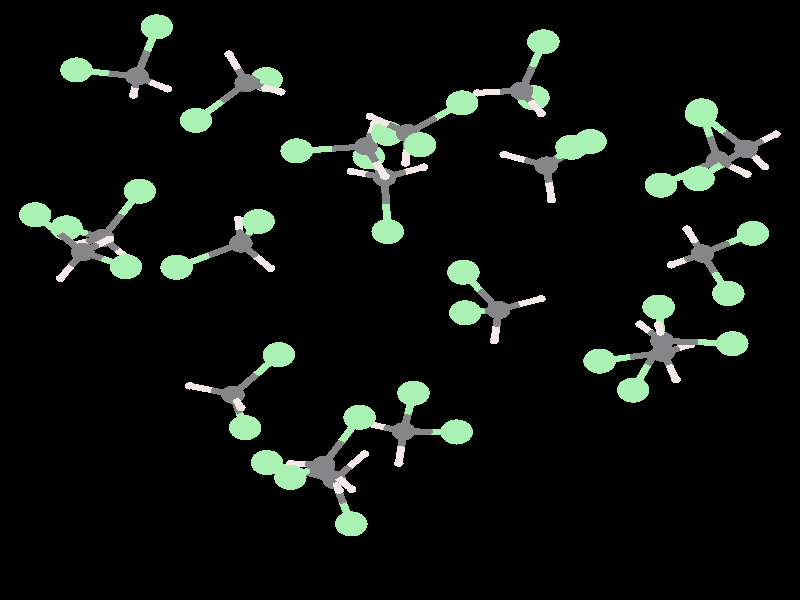 #include "colors.inc"
#include "finish.inc"

global_settings {assumed_gamma 1 max_trace_level 6}
background {color White transmit 1.0}
camera {orthographic angle 0
  right -20.20*x up 19.64*y
  direction 50.00*z
  location <0,0,50.00> look_at <0,0,0>}


light_source {<  2.00,   3.00,  40.00> color White
  area_light <0.70, 0, 0>, <0, 0.70, 0>, 3, 3
  adaptive 1 jitter}
// no fog
#declare simple = finish {phong 0.7}
#declare pale = finish {ambient 0.5 diffuse 0.85 roughness 0.001 specular 0.200 }
#declare intermediate = finish {ambient 0.3 diffuse 0.6 specular 0.1 roughness 0.04}
#declare vmd = finish {ambient 0.0 diffuse 0.65 phong 0.1 phong_size 40.0 specular 0.5 }
#declare jmol = finish {ambient 0.2 diffuse 0.6 specular 1 roughness 0.001 metallic}
#declare ase2 = finish {ambient 0.05 brilliance 3 diffuse 0.6 metallic specular 0.7 roughness 0.04 reflection 0.15}
#declare ase3 = finish {ambient 0.15 brilliance 2 diffuse 0.6 metallic specular 1.0 roughness 0.001 reflection 0.0}
#declare glass = finish {ambient 0.05 diffuse 0.3 specular 1.0 roughness 0.001}
#declare glass2 = finish {ambient 0.01 diffuse 0.3 specular 1.0 reflection 0.25 roughness 0.001}
#declare Rcell = 0.050;
#declare Rbond = 0.100;

#macro atom(LOC, R, COL, TRANS, FIN)
  sphere{LOC, R texture{pigment{color COL transmit TRANS} finish{FIN}}}
#end
#macro constrain(LOC, R, COL, TRANS FIN)
union{torus{R, Rcell rotate 45*z texture{pigment{color COL transmit TRANS} finish{FIN}}}
     torus{R, Rcell rotate -45*z texture{pigment{color COL transmit TRANS} finish{FIN}}}
     translate LOC}
#end

// no cell vertices
atom(<  0.20,   5.46,  -7.23>, 0.30, rgb <0.24, 0.24, 0.25>, 0.0, jmol) // #0
atom(<  0.51,   5.08,  -5.50>, 0.41, rgb <0.40, 0.89, 0.45>, 0.0, jmol) // #1
atom(<  1.57,   6.45,  -7.85>, 0.41, rgb <0.40, 0.89, 0.45>, 0.0, jmol) // #2
atom(< -0.75,   6.01,  -7.34>, 0.12, rgb <0.91, 0.81, 0.79>, 0.0, jmol) // #3
atom(<  0.14,   4.48,  -7.74>, 0.12, rgb <0.91, 0.81, 0.79>, 0.0, jmol) // #4
atom(<  2.49,  -0.33, -11.88>, 0.30, rgb <0.24, 0.24, 0.25>, 0.0, jmol) // #5
atom(<  1.65,  -0.42, -10.28>, 0.41, rgb <0.40, 0.89, 0.45>, 0.0, jmol) // #6
atom(<  1.60,   0.91, -12.84>, 0.41, rgb <0.40, 0.89, 0.45>, 0.0, jmol) // #7
atom(<  2.38,  -1.33, -12.35>, 0.12, rgb <0.91, 0.81, 0.79>, 0.0, jmol) // #8
atom(<  3.56,   0.04, -11.77>, 0.12, rgb <0.91, 0.81, 0.79>, 0.0, jmol) // #9
atom(<  6.64,  -1.73, -12.48>, 0.30, rgb <0.24, 0.24, 0.25>, 0.0, jmol) // #10
atom(<  6.53,  -0.23, -11.40>, 0.41, rgb <0.40, 0.89, 0.45>, 0.0, jmol) // #11
atom(<  5.04,  -2.00, -13.16>, 0.41, rgb <0.40, 0.89, 0.45>, 0.0, jmol) // #12
atom(<  6.97,  -2.61, -11.83>, 0.12, rgb <0.91, 0.81, 0.79>, 0.0, jmol) // #13
atom(<  7.34,  -1.46, -13.32>, 0.12, rgb <0.91, 0.81, 0.79>, 0.0, jmol) // #14
atom(< -0.39,   4.01, -20.70>, 0.30, rgb <0.24, 0.24, 0.25>, 0.0, jmol) // #15
atom(< -0.79,   4.69, -19.09>, 0.41, rgb <0.40, 0.89, 0.45>, 0.0, jmol) // #16
atom(< -0.31,   2.24, -20.61>, 0.41, rgb <0.40, 0.89, 0.45>, 0.0, jmol) // #17
atom(<  0.60,   4.35, -21.13>, 0.12, rgb <0.91, 0.81, 0.79>, 0.0, jmol) // #18
atom(< -1.23,   4.21, -21.36>, 0.12, rgb <0.91, 0.81, 0.79>, 0.0, jmol) // #19
atom(<  7.64,   1.52, -18.47>, 0.30, rgb <0.24, 0.24, 0.25>, 0.0, jmol) // #20
atom(<  8.29,   0.21, -17.50>, 0.41, rgb <0.40, 0.89, 0.45>, 0.0, jmol) // #21
atom(<  8.91,   2.18, -19.47>, 0.41, rgb <0.40, 0.89, 0.45>, 0.0, jmol) // #22
atom(<  7.25,   2.32, -17.81>, 0.12, rgb <0.91, 0.81, 0.79>, 0.0, jmol) // #23
atom(<  6.85,   1.15, -19.16>, 0.12, rgb <0.91, 0.81, 0.79>, 0.0, jmol) // #24
atom(< -0.86,   5.03, -12.77>, 0.30, rgb <0.24, 0.24, 0.25>, 0.0, jmol) // #25
atom(< -0.32,   5.45, -11.16>, 0.41, rgb <0.40, 0.89, 0.45>, 0.0, jmol) // #26
atom(< -2.61,   4.88, -12.57>, 0.41, rgb <0.40, 0.89, 0.45>, 0.0, jmol) // #27
atom(< -0.38,   4.05, -12.99>, 0.12, rgb <0.91, 0.81, 0.79>, 0.0, jmol) // #28
atom(< -0.64,   5.76, -13.57>, 0.12, rgb <0.91, 0.81, 0.79>, 0.0, jmol) // #29
atom(< -1.93,  -5.40,  -6.67>, 0.30, rgb <0.24, 0.24, 0.25>, 0.0, jmol) // #30
atom(< -2.77,  -5.81,  -5.14>, 0.41, rgb <0.40, 0.89, 0.45>, 0.0, jmol) // #31
atom(< -1.02,  -3.84,  -6.45>, 0.41, rgb <0.40, 0.89, 0.45>, 0.0, jmol) // #32
atom(< -2.76,  -5.35,  -7.41>, 0.12, rgb <0.91, 0.81, 0.79>, 0.0, jmol) // #33
atom(< -1.22,  -6.20,  -6.92>, 0.12, rgb <0.91, 0.81, 0.79>, 0.0, jmol) // #34
atom(< -4.22,  -3.10, -14.91>, 0.30, rgb <0.24, 0.24, 0.25>, 0.0, jmol) // #35
atom(< -3.06,  -1.79, -15.23>, 0.41, rgb <0.40, 0.89, 0.45>, 0.0, jmol) // #36
atom(< -3.91,  -4.18, -16.20>, 0.41, rgb <0.40, 0.89, 0.45>, 0.0, jmol) // #37
atom(< -5.31,  -2.81, -14.97>, 0.12, rgb <0.91, 0.81, 0.79>, 0.0, jmol) // #38
atom(< -4.02,  -3.52, -13.92>, 0.12, rgb <0.91, 0.81, 0.79>, 0.0, jmol) // #39
atom(<  8.74,   4.95,  -7.11>, 0.30, rgb <0.24, 0.24, 0.25>, 0.0, jmol) // #40
atom(<  7.54,   3.97,  -8.05>, 0.41, rgb <0.40, 0.89, 0.45>, 0.0, jmol) // #41
atom(<  7.60,   6.08,  -6.38>, 0.41, rgb <0.40, 0.89, 0.45>, 0.0, jmol) // #42
atom(<  9.49,   5.43,  -7.75>, 0.12, rgb <0.91, 0.81, 0.79>, 0.0, jmol) // #43
atom(<  9.21,   4.36,  -6.38>, 0.12, rgb <0.91, 0.81, 0.79>, 0.0, jmol) // #44
atom(<  3.69,   4.40, -10.43>, 0.30, rgb <0.24, 0.24, 0.25>, 0.0, jmol) // #45
atom(<  4.33,   5.00,  -8.90>, 0.41, rgb <0.40, 0.89, 0.45>, 0.0, jmol) // #46
atom(<  4.81,   5.19, -11.61>, 0.41, rgb <0.40, 0.89, 0.45>, 0.0, jmol) // #47
atom(<  2.63,   4.76, -10.60>, 0.12, rgb <0.91, 0.81, 0.79>, 0.0, jmol) // #48
atom(<  3.83,   3.28, -10.37>, 0.12, rgb <0.91, 0.81, 0.79>, 0.0, jmol) // #49
atom(<  8.03,   4.58, -15.52>, 0.30, rgb <0.24, 0.24, 0.25>, 0.0, jmol) // #50
atom(<  6.59,   3.76, -15.25>, 0.41, rgb <0.40, 0.89, 0.45>, 0.0, jmol) // #51
atom(<  7.62,   6.19, -14.95>, 0.41, rgb <0.40, 0.89, 0.45>, 0.0, jmol) // #52
atom(<  8.24,   4.58, -16.62>, 0.12, rgb <0.91, 0.81, 0.79>, 0.0, jmol) // #53
atom(<  8.76,   4.12, -14.86>, 0.12, rgb <0.91, 0.81, 0.79>, 0.0, jmol) // #54
atom(< -7.51,   2.03, -17.18>, 0.30, rgb <0.24, 0.24, 0.25>, 0.0, jmol) // #55
atom(< -6.57,   3.56, -17.43>, 0.41, rgb <0.40, 0.89, 0.45>, 0.0, jmol) // #56
atom(< -8.42,   2.36, -15.68>, 0.41, rgb <0.40, 0.89, 0.45>, 0.0, jmol) // #57
atom(< -6.76,   1.23, -16.97>, 0.12, rgb <0.91, 0.81, 0.79>, 0.0, jmol) // #58
atom(< -8.20,   1.82, -18.02>, 0.12, rgb <0.91, 0.81, 0.79>, 0.0, jmol) // #59
atom(<  3.07,   6.85,  -2.13>, 0.30, rgb <0.24, 0.24, 0.25>, 0.0, jmol) // #60
atom(<  3.37,   6.62,  -3.81>, 0.41, rgb <0.40, 0.89, 0.45>, 0.0, jmol) // #61
atom(<  3.62,   8.45,  -1.79>, 0.41, rgb <0.40, 0.89, 0.45>, 0.0, jmol) // #62
atom(<  3.57,   6.10,  -1.52>, 0.12, rgb <0.91, 0.81, 0.79>, 0.0, jmol) // #63
atom(<  1.96,   6.78,  -1.98>, 0.12, rgb <0.91, 0.81, 0.79>, 0.0, jmol) // #64
atom(< -6.64,   7.32, -11.62>, 0.30, rgb <0.24, 0.24, 0.25>, 0.0, jmol) // #65
atom(< -6.14,   8.94, -12.12>, 0.41, rgb <0.40, 0.89, 0.45>, 0.0, jmol) // #66
atom(< -8.17,   7.53, -10.78>, 0.41, rgb <0.40, 0.89, 0.45>, 0.0, jmol) // #67
atom(< -5.87,   6.91, -10.93>, 0.12, rgb <0.91, 0.81, 0.79>, 0.0, jmol) // #68
atom(< -6.73,   6.71, -12.55>, 0.12, rgb <0.91, 0.81, 0.79>, 0.0, jmol) // #69
atom(<  6.62,  -1.34,  -7.46>, 0.30, rgb <0.24, 0.24, 0.25>, 0.0, jmol) // #70
atom(<  8.39,  -1.43,  -7.81>, 0.41, rgb <0.40, 0.89, 0.45>, 0.0, jmol) // #71
atom(<  5.89,  -2.95,  -7.14>, 0.41, rgb <0.40, 0.89, 0.45>, 0.0, jmol) // #72
atom(<  6.06,  -0.79,  -8.26>, 0.12, rgb <0.91, 0.81, 0.79>, 0.0, jmol) // #73
atom(<  6.53,  -0.81,  -6.47>, 0.12, rgb <0.91, 0.81, 0.79>, 0.0, jmol) // #74
atom(<  0.09,  -4.30, -14.16>, 0.30, rgb <0.24, 0.24, 0.25>, 0.0, jmol) // #75
atom(<  0.34,  -3.05, -12.93>, 0.41, rgb <0.40, 0.89, 0.45>, 0.0, jmol) // #76
atom(<  1.43,  -4.32, -15.36>, 0.41, rgb <0.40, 0.89, 0.45>, 0.0, jmol) // #77
atom(< -0.81,  -4.05, -14.78>, 0.12, rgb <0.91, 0.81, 0.79>, 0.0, jmol) // #78
atom(< -0.03,  -5.34, -13.78>, 0.12, rgb <0.91, 0.81, 0.79>, 0.0, jmol) // #79
atom(< -8.01,   1.57, -12.57>, 0.30, rgb <0.24, 0.24, 0.25>, 0.0, jmol) // #80
atom(< -9.21,   2.79, -11.99>, 0.41, rgb <0.40, 0.89, 0.45>, 0.0, jmol) // #81
atom(< -6.92,   1.09, -11.19>, 0.41, rgb <0.40, 0.89, 0.45>, 0.0, jmol) // #82
atom(< -7.34,   1.99, -13.33>, 0.12, rgb <0.91, 0.81, 0.79>, 0.0, jmol) // #83
atom(< -8.57,   0.71, -12.95>, 0.12, rgb <0.91, 0.81, 0.79>, 0.0, jmol) // #84
atom(< -4.02,   1.85, -21.20>, 0.30, rgb <0.24, 0.24, 0.25>, 0.0, jmol) // #85
atom(< -3.57,   2.57, -19.59>, 0.41, rgb <0.40, 0.89, 0.45>, 0.0, jmol) // #86
atom(< -5.64,   1.07, -20.94>, 0.41, rgb <0.40, 0.89, 0.45>, 0.0, jmol) // #87
atom(< -3.27,   1.04, -21.55>, 0.12, rgb <0.91, 0.81, 0.79>, 0.0, jmol) // #88
atom(< -4.08,   2.64, -22.00>, 0.12, rgb <0.91, 0.81, 0.79>, 0.0, jmol) // #89
atom(< -3.88,   7.10,  -0.62>, 0.30, rgb <0.24, 0.24, 0.25>, 0.0, jmol) // #90
atom(< -3.37,   7.22,  -2.29>, 0.41, rgb <0.40, 0.89, 0.45>, 0.0, jmol) // #91
atom(< -5.15,   5.88,  -0.38>, 0.41, rgb <0.40, 0.89, 0.45>, 0.0, jmol) // #92
atom(< -4.32,   8.05,  -0.31>, 0.12, rgb <0.91, 0.81, 0.79>, 0.0, jmol) // #93
atom(< -3.01,   6.81,   0.00>, 0.12, rgb <0.91, 0.81, 0.79>, 0.0, jmol) // #94
atom(< -1.66,  -5.89, -10.16>, 0.30, rgb <0.24, 0.24, 0.25>, 0.0, jmol) // #95
atom(< -3.36,  -5.32, -10.55>, 0.41, rgb <0.40, 0.89, 0.45>, 0.0, jmol) // #96
atom(< -1.23,  -7.33, -11.13>, 0.41, rgb <0.40, 0.89, 0.45>, 0.0, jmol) // #97
atom(< -1.54,  -6.23,  -9.07>, 0.12, rgb <0.91, 0.81, 0.79>, 0.0, jmol) // #98
atom(< -0.90,  -5.04, -10.25>, 0.12, rgb <0.91, 0.81, 0.79>, 0.0, jmol) // #99
cylinder {<  0.20,   5.46,  -7.23>, <  0.17,   4.97,  -7.48>, Rbond texture{pigment {color rgb <0.24, 0.24, 0.25> transmit 0.0} finish{jmol}}}
cylinder {<  0.14,   4.48,  -7.74>, <  0.17,   4.97,  -7.48>, Rbond texture{pigment {color rgb <0.91, 0.81, 0.79> transmit 0.0} finish{jmol}}}
cylinder {<  0.20,   5.46,  -7.23>, <  0.35,   5.27,  -6.36>, Rbond texture{pigment {color rgb <0.24, 0.24, 0.25> transmit 0.0} finish{jmol}}}
cylinder {<  0.51,   5.08,  -5.50>, <  0.35,   5.27,  -6.36>, Rbond texture{pigment {color rgb <0.40, 0.89, 0.45> transmit 0.0} finish{jmol}}}
cylinder {<  0.20,   5.46,  -7.23>, < -0.28,   5.74,  -7.29>, Rbond texture{pigment {color rgb <0.24, 0.24, 0.25> transmit 0.0} finish{jmol}}}
cylinder {< -0.75,   6.01,  -7.34>, < -0.28,   5.74,  -7.29>, Rbond texture{pigment {color rgb <0.91, 0.81, 0.79> transmit 0.0} finish{jmol}}}
cylinder {<  0.20,   5.46,  -7.23>, <  0.88,   5.95,  -7.54>, Rbond texture{pigment {color rgb <0.24, 0.24, 0.25> transmit 0.0} finish{jmol}}}
cylinder {<  1.57,   6.45,  -7.85>, <  0.88,   5.95,  -7.54>, Rbond texture{pigment {color rgb <0.40, 0.89, 0.45> transmit 0.0} finish{jmol}}}
cylinder {<  2.49,  -0.33, -11.88>, <  3.02,  -0.14, -11.83>, Rbond texture{pigment {color rgb <0.24, 0.24, 0.25> transmit 0.0} finish{jmol}}}
cylinder {<  3.56,   0.04, -11.77>, <  3.02,  -0.14, -11.83>, Rbond texture{pigment {color rgb <0.91, 0.81, 0.79> transmit 0.0} finish{jmol}}}
cylinder {<  2.49,  -0.33, -11.88>, <  2.07,  -0.37, -11.08>, Rbond texture{pigment {color rgb <0.24, 0.24, 0.25> transmit 0.0} finish{jmol}}}
cylinder {<  1.65,  -0.42, -10.28>, <  2.07,  -0.37, -11.08>, Rbond texture{pigment {color rgb <0.40, 0.89, 0.45> transmit 0.0} finish{jmol}}}
cylinder {<  2.49,  -0.33, -11.88>, <  2.04,   0.29, -12.36>, Rbond texture{pigment {color rgb <0.24, 0.24, 0.25> transmit 0.0} finish{jmol}}}
cylinder {<  1.60,   0.91, -12.84>, <  2.04,   0.29, -12.36>, Rbond texture{pigment {color rgb <0.40, 0.89, 0.45> transmit 0.0} finish{jmol}}}
cylinder {<  2.49,  -0.33, -11.88>, <  2.44,  -0.83, -12.12>, Rbond texture{pigment {color rgb <0.24, 0.24, 0.25> transmit 0.0} finish{jmol}}}
cylinder {<  2.38,  -1.33, -12.35>, <  2.44,  -0.83, -12.12>, Rbond texture{pigment {color rgb <0.91, 0.81, 0.79> transmit 0.0} finish{jmol}}}
cylinder {<  6.64,  -1.73, -12.48>, <  6.81,  -2.17, -12.16>, Rbond texture{pigment {color rgb <0.24, 0.24, 0.25> transmit 0.0} finish{jmol}}}
cylinder {<  6.97,  -2.61, -11.83>, <  6.81,  -2.17, -12.16>, Rbond texture{pigment {color rgb <0.91, 0.81, 0.79> transmit 0.0} finish{jmol}}}
cylinder {<  6.64,  -1.73, -12.48>, <  6.59,  -0.98, -11.94>, Rbond texture{pigment {color rgb <0.24, 0.24, 0.25> transmit 0.0} finish{jmol}}}
cylinder {<  6.53,  -0.23, -11.40>, <  6.59,  -0.98, -11.94>, Rbond texture{pigment {color rgb <0.40, 0.89, 0.45> transmit 0.0} finish{jmol}}}
cylinder {<  6.64,  -1.73, -12.48>, <  5.84,  -1.86, -12.82>, Rbond texture{pigment {color rgb <0.24, 0.24, 0.25> transmit 0.0} finish{jmol}}}
cylinder {<  5.04,  -2.00, -13.16>, <  5.84,  -1.86, -12.82>, Rbond texture{pigment {color rgb <0.40, 0.89, 0.45> transmit 0.0} finish{jmol}}}
cylinder {<  6.64,  -1.73, -12.48>, <  6.99,  -1.60, -12.90>, Rbond texture{pigment {color rgb <0.24, 0.24, 0.25> transmit 0.0} finish{jmol}}}
cylinder {<  7.34,  -1.46, -13.32>, <  6.99,  -1.60, -12.90>, Rbond texture{pigment {color rgb <0.91, 0.81, 0.79> transmit 0.0} finish{jmol}}}
cylinder {< -0.39,   4.01, -20.70>, < -0.81,   4.11, -21.03>, Rbond texture{pigment {color rgb <0.24, 0.24, 0.25> transmit 0.0} finish{jmol}}}
cylinder {< -1.23,   4.21, -21.36>, < -0.81,   4.11, -21.03>, Rbond texture{pigment {color rgb <0.91, 0.81, 0.79> transmit 0.0} finish{jmol}}}
cylinder {< -0.39,   4.01, -20.70>, < -0.35,   3.13, -20.66>, Rbond texture{pigment {color rgb <0.24, 0.24, 0.25> transmit 0.0} finish{jmol}}}
cylinder {< -0.31,   2.24, -20.61>, < -0.35,   3.13, -20.66>, Rbond texture{pigment {color rgb <0.40, 0.89, 0.45> transmit 0.0} finish{jmol}}}
cylinder {< -0.39,   4.01, -20.70>, <  0.11,   4.18, -20.92>, Rbond texture{pigment {color rgb <0.24, 0.24, 0.25> transmit 0.0} finish{jmol}}}
cylinder {<  0.60,   4.35, -21.13>, <  0.11,   4.18, -20.92>, Rbond texture{pigment {color rgb <0.91, 0.81, 0.79> transmit 0.0} finish{jmol}}}
cylinder {< -0.39,   4.01, -20.70>, < -0.59,   4.35, -19.90>, Rbond texture{pigment {color rgb <0.24, 0.24, 0.25> transmit 0.0} finish{jmol}}}
cylinder {< -0.79,   4.69, -19.09>, < -0.59,   4.35, -19.90>, Rbond texture{pigment {color rgb <0.40, 0.89, 0.45> transmit 0.0} finish{jmol}}}
cylinder {<  7.64,   1.52, -18.47>, <  7.24,   1.33, -18.82>, Rbond texture{pigment {color rgb <0.24, 0.24, 0.25> transmit 0.0} finish{jmol}}}
cylinder {<  6.85,   1.15, -19.16>, <  7.24,   1.33, -18.82>, Rbond texture{pigment {color rgb <0.91, 0.81, 0.79> transmit 0.0} finish{jmol}}}
cylinder {<  7.64,   1.52, -18.47>, <  7.96,   0.86, -17.99>, Rbond texture{pigment {color rgb <0.24, 0.24, 0.25> transmit 0.0} finish{jmol}}}
cylinder {<  8.29,   0.21, -17.50>, <  7.96,   0.86, -17.99>, Rbond texture{pigment {color rgb <0.40, 0.89, 0.45> transmit 0.0} finish{jmol}}}
cylinder {<  7.64,   1.52, -18.47>, <  8.27,   1.85, -18.97>, Rbond texture{pigment {color rgb <0.24, 0.24, 0.25> transmit 0.0} finish{jmol}}}
cylinder {<  8.91,   2.18, -19.47>, <  8.27,   1.85, -18.97>, Rbond texture{pigment {color rgb <0.40, 0.89, 0.45> transmit 0.0} finish{jmol}}}
cylinder {<  7.64,   1.52, -18.47>, <  7.44,   1.92, -18.14>, Rbond texture{pigment {color rgb <0.24, 0.24, 0.25> transmit 0.0} finish{jmol}}}
cylinder {<  7.25,   2.32, -17.81>, <  7.44,   1.92, -18.14>, Rbond texture{pigment {color rgb <0.91, 0.81, 0.79> transmit 0.0} finish{jmol}}}
cylinder {< -0.86,   5.03, -12.77>, < -0.59,   5.24, -11.97>, Rbond texture{pigment {color rgb <0.24, 0.24, 0.25> transmit 0.0} finish{jmol}}}
cylinder {< -0.32,   5.45, -11.16>, < -0.59,   5.24, -11.97>, Rbond texture{pigment {color rgb <0.40, 0.89, 0.45> transmit 0.0} finish{jmol}}}
cylinder {< -0.86,   5.03, -12.77>, < -1.73,   4.95, -12.67>, Rbond texture{pigment {color rgb <0.24, 0.24, 0.25> transmit 0.0} finish{jmol}}}
cylinder {< -2.61,   4.88, -12.57>, < -1.73,   4.95, -12.67>, Rbond texture{pigment {color rgb <0.40, 0.89, 0.45> transmit 0.0} finish{jmol}}}
cylinder {< -0.86,   5.03, -12.77>, < -0.62,   4.54, -12.88>, Rbond texture{pigment {color rgb <0.24, 0.24, 0.25> transmit 0.0} finish{jmol}}}
cylinder {< -0.38,   4.05, -12.99>, < -0.62,   4.54, -12.88>, Rbond texture{pigment {color rgb <0.91, 0.81, 0.79> transmit 0.0} finish{jmol}}}
cylinder {< -0.86,   5.03, -12.77>, < -0.75,   5.39, -13.17>, Rbond texture{pigment {color rgb <0.24, 0.24, 0.25> transmit 0.0} finish{jmol}}}
cylinder {< -0.64,   5.76, -13.57>, < -0.75,   5.39, -13.17>, Rbond texture{pigment {color rgb <0.91, 0.81, 0.79> transmit 0.0} finish{jmol}}}
cylinder {< -1.93,  -5.40,  -6.67>, < -2.35,  -5.60,  -5.91>, Rbond texture{pigment {color rgb <0.24, 0.24, 0.25> transmit 0.0} finish{jmol}}}
cylinder {< -2.77,  -5.81,  -5.14>, < -2.35,  -5.60,  -5.91>, Rbond texture{pigment {color rgb <0.40, 0.89, 0.45> transmit 0.0} finish{jmol}}}
cylinder {< -1.93,  -5.40,  -6.67>, < -1.57,  -5.80,  -6.79>, Rbond texture{pigment {color rgb <0.24, 0.24, 0.25> transmit 0.0} finish{jmol}}}
cylinder {< -1.22,  -6.20,  -6.92>, < -1.57,  -5.80,  -6.79>, Rbond texture{pigment {color rgb <0.91, 0.81, 0.79> transmit 0.0} finish{jmol}}}
cylinder {< -1.93,  -5.40,  -6.67>, < -1.47,  -4.62,  -6.56>, Rbond texture{pigment {color rgb <0.24, 0.24, 0.25> transmit 0.0} finish{jmol}}}
cylinder {< -1.02,  -3.84,  -6.45>, < -1.47,  -4.62,  -6.56>, Rbond texture{pigment {color rgb <0.40, 0.89, 0.45> transmit 0.0} finish{jmol}}}
cylinder {< -1.93,  -5.40,  -6.67>, < -2.34,  -5.37,  -7.04>, Rbond texture{pigment {color rgb <0.24, 0.24, 0.25> transmit 0.0} finish{jmol}}}
cylinder {< -2.76,  -5.35,  -7.41>, < -2.34,  -5.37,  -7.04>, Rbond texture{pigment {color rgb <0.91, 0.81, 0.79> transmit 0.0} finish{jmol}}}
cylinder {< -4.22,  -3.10, -14.91>, < -3.64,  -2.45, -15.07>, Rbond texture{pigment {color rgb <0.24, 0.24, 0.25> transmit 0.0} finish{jmol}}}
cylinder {< -3.06,  -1.79, -15.23>, < -3.64,  -2.45, -15.07>, Rbond texture{pigment {color rgb <0.40, 0.89, 0.45> transmit 0.0} finish{jmol}}}
cylinder {< -4.22,  -3.10, -14.91>, < -4.07,  -3.64, -15.55>, Rbond texture{pigment {color rgb <0.24, 0.24, 0.25> transmit 0.0} finish{jmol}}}
cylinder {< -3.91,  -4.18, -16.20>, < -4.07,  -3.64, -15.55>, Rbond texture{pigment {color rgb <0.40, 0.89, 0.45> transmit 0.0} finish{jmol}}}
cylinder {< -4.22,  -3.10, -14.91>, < -4.76,  -2.95, -14.94>, Rbond texture{pigment {color rgb <0.24, 0.24, 0.25> transmit 0.0} finish{jmol}}}
cylinder {< -5.31,  -2.81, -14.97>, < -4.76,  -2.95, -14.94>, Rbond texture{pigment {color rgb <0.91, 0.81, 0.79> transmit 0.0} finish{jmol}}}
cylinder {< -4.22,  -3.10, -14.91>, < -4.12,  -3.31, -14.41>, Rbond texture{pigment {color rgb <0.24, 0.24, 0.25> transmit 0.0} finish{jmol}}}
cylinder {< -4.02,  -3.52, -13.92>, < -4.12,  -3.31, -14.41>, Rbond texture{pigment {color rgb <0.91, 0.81, 0.79> transmit 0.0} finish{jmol}}}
cylinder {<  8.74,   4.95,  -7.11>, <  8.14,   4.46,  -7.58>, Rbond texture{pigment {color rgb <0.24, 0.24, 0.25> transmit 0.0} finish{jmol}}}
cylinder {<  7.54,   3.97,  -8.05>, <  8.14,   4.46,  -7.58>, Rbond texture{pigment {color rgb <0.40, 0.89, 0.45> transmit 0.0} finish{jmol}}}
cylinder {<  8.74,   4.95,  -7.11>, <  8.98,   4.66,  -6.75>, Rbond texture{pigment {color rgb <0.24, 0.24, 0.25> transmit 0.0} finish{jmol}}}
cylinder {<  9.21,   4.36,  -6.38>, <  8.98,   4.66,  -6.75>, Rbond texture{pigment {color rgb <0.91, 0.81, 0.79> transmit 0.0} finish{jmol}}}
cylinder {<  8.74,   4.95,  -7.11>, <  9.12,   5.19,  -7.43>, Rbond texture{pigment {color rgb <0.24, 0.24, 0.25> transmit 0.0} finish{jmol}}}
cylinder {<  9.49,   5.43,  -7.75>, <  9.12,   5.19,  -7.43>, Rbond texture{pigment {color rgb <0.91, 0.81, 0.79> transmit 0.0} finish{jmol}}}
cylinder {<  8.74,   4.95,  -7.11>, <  8.17,   5.52,  -6.75>, Rbond texture{pigment {color rgb <0.24, 0.24, 0.25> transmit 0.0} finish{jmol}}}
cylinder {<  7.60,   6.08,  -6.38>, <  8.17,   5.52,  -6.75>, Rbond texture{pigment {color rgb <0.40, 0.89, 0.45> transmit 0.0} finish{jmol}}}
cylinder {<  3.69,   4.40, -10.43>, <  3.76,   3.84, -10.40>, Rbond texture{pigment {color rgb <0.24, 0.24, 0.25> transmit 0.0} finish{jmol}}}
cylinder {<  3.83,   3.28, -10.37>, <  3.76,   3.84, -10.40>, Rbond texture{pigment {color rgb <0.91, 0.81, 0.79> transmit 0.0} finish{jmol}}}
cylinder {<  3.69,   4.40, -10.43>, <  3.16,   4.58, -10.52>, Rbond texture{pigment {color rgb <0.24, 0.24, 0.25> transmit 0.0} finish{jmol}}}
cylinder {<  2.63,   4.76, -10.60>, <  3.16,   4.58, -10.52>, Rbond texture{pigment {color rgb <0.91, 0.81, 0.79> transmit 0.0} finish{jmol}}}
cylinder {<  3.69,   4.40, -10.43>, <  4.01,   4.70,  -9.67>, Rbond texture{pigment {color rgb <0.24, 0.24, 0.25> transmit 0.0} finish{jmol}}}
cylinder {<  4.33,   5.00,  -8.90>, <  4.01,   4.70,  -9.67>, Rbond texture{pigment {color rgb <0.40, 0.89, 0.45> transmit 0.0} finish{jmol}}}
cylinder {<  3.69,   4.40, -10.43>, <  4.25,   4.79, -11.02>, Rbond texture{pigment {color rgb <0.24, 0.24, 0.25> transmit 0.0} finish{jmol}}}
cylinder {<  4.81,   5.19, -11.61>, <  4.25,   4.79, -11.02>, Rbond texture{pigment {color rgb <0.40, 0.89, 0.45> transmit 0.0} finish{jmol}}}
cylinder {<  8.03,   4.58, -15.52>, <  7.31,   4.17, -15.38>, Rbond texture{pigment {color rgb <0.24, 0.24, 0.25> transmit 0.0} finish{jmol}}}
cylinder {<  6.59,   3.76, -15.25>, <  7.31,   4.17, -15.38>, Rbond texture{pigment {color rgb <0.40, 0.89, 0.45> transmit 0.0} finish{jmol}}}
cylinder {<  8.03,   4.58, -15.52>, <  8.13,   4.58, -16.07>, Rbond texture{pigment {color rgb <0.24, 0.24, 0.25> transmit 0.0} finish{jmol}}}
cylinder {<  8.24,   4.58, -16.62>, <  8.13,   4.58, -16.07>, Rbond texture{pigment {color rgb <0.91, 0.81, 0.79> transmit 0.0} finish{jmol}}}
cylinder {<  8.03,   4.58, -15.52>, <  7.82,   5.38, -15.24>, Rbond texture{pigment {color rgb <0.24, 0.24, 0.25> transmit 0.0} finish{jmol}}}
cylinder {<  7.62,   6.19, -14.95>, <  7.82,   5.38, -15.24>, Rbond texture{pigment {color rgb <0.40, 0.89, 0.45> transmit 0.0} finish{jmol}}}
cylinder {<  8.03,   4.58, -15.52>, <  8.39,   4.35, -15.19>, Rbond texture{pigment {color rgb <0.24, 0.24, 0.25> transmit 0.0} finish{jmol}}}
cylinder {<  8.76,   4.12, -14.86>, <  8.39,   4.35, -15.19>, Rbond texture{pigment {color rgb <0.91, 0.81, 0.79> transmit 0.0} finish{jmol}}}
cylinder {< -7.51,   2.03, -17.18>, < -7.13,   1.63, -17.07>, Rbond texture{pigment {color rgb <0.24, 0.24, 0.25> transmit 0.0} finish{jmol}}}
cylinder {< -6.76,   1.23, -16.97>, < -7.13,   1.63, -17.07>, Rbond texture{pigment {color rgb <0.91, 0.81, 0.79> transmit 0.0} finish{jmol}}}
cylinder {< -7.51,   2.03, -17.18>, < -7.85,   1.93, -17.60>, Rbond texture{pigment {color rgb <0.24, 0.24, 0.25> transmit 0.0} finish{jmol}}}
cylinder {< -8.20,   1.82, -18.02>, < -7.85,   1.93, -17.60>, Rbond texture{pigment {color rgb <0.91, 0.81, 0.79> transmit 0.0} finish{jmol}}}
cylinder {< -7.51,   2.03, -17.18>, < -7.97,   2.20, -16.43>, Rbond texture{pigment {color rgb <0.24, 0.24, 0.25> transmit 0.0} finish{jmol}}}
cylinder {< -8.42,   2.36, -15.68>, < -7.97,   2.20, -16.43>, Rbond texture{pigment {color rgb <0.40, 0.89, 0.45> transmit 0.0} finish{jmol}}}
cylinder {< -7.51,   2.03, -17.18>, < -7.04,   2.79, -17.30>, Rbond texture{pigment {color rgb <0.24, 0.24, 0.25> transmit 0.0} finish{jmol}}}
cylinder {< -6.57,   3.56, -17.43>, < -7.04,   2.79, -17.30>, Rbond texture{pigment {color rgb <0.40, 0.89, 0.45> transmit 0.0} finish{jmol}}}
cylinder {<  3.07,   6.85,  -2.13>, <  2.51,   6.82,  -2.05>, Rbond texture{pigment {color rgb <0.24, 0.24, 0.25> transmit 0.0} finish{jmol}}}
cylinder {<  1.96,   6.78,  -1.98>, <  2.51,   6.82,  -2.05>, Rbond texture{pigment {color rgb <0.91, 0.81, 0.79> transmit 0.0} finish{jmol}}}
cylinder {<  3.07,   6.85,  -2.13>, <  3.32,   6.47,  -1.82>, Rbond texture{pigment {color rgb <0.24, 0.24, 0.25> transmit 0.0} finish{jmol}}}
cylinder {<  3.57,   6.10,  -1.52>, <  3.32,   6.47,  -1.82>, Rbond texture{pigment {color rgb <0.91, 0.81, 0.79> transmit 0.0} finish{jmol}}}
cylinder {<  3.07,   6.85,  -2.13>, <  3.35,   7.65,  -1.96>, Rbond texture{pigment {color rgb <0.24, 0.24, 0.25> transmit 0.0} finish{jmol}}}
cylinder {<  3.62,   8.45,  -1.79>, <  3.35,   7.65,  -1.96>, Rbond texture{pigment {color rgb <0.40, 0.89, 0.45> transmit 0.0} finish{jmol}}}
cylinder {<  3.07,   6.85,  -2.13>, <  3.22,   6.74,  -2.97>, Rbond texture{pigment {color rgb <0.24, 0.24, 0.25> transmit 0.0} finish{jmol}}}
cylinder {<  3.37,   6.62,  -3.81>, <  3.22,   6.74,  -2.97>, Rbond texture{pigment {color rgb <0.40, 0.89, 0.45> transmit 0.0} finish{jmol}}}
cylinder {< -6.64,   7.32, -11.62>, < -7.40,   7.42, -11.20>, Rbond texture{pigment {color rgb <0.24, 0.24, 0.25> transmit 0.0} finish{jmol}}}
cylinder {< -8.17,   7.53, -10.78>, < -7.40,   7.42, -11.20>, Rbond texture{pigment {color rgb <0.40, 0.89, 0.45> transmit 0.0} finish{jmol}}}
cylinder {< -6.64,   7.32, -11.62>, < -6.26,   7.11, -11.28>, Rbond texture{pigment {color rgb <0.24, 0.24, 0.25> transmit 0.0} finish{jmol}}}
cylinder {< -5.87,   6.91, -10.93>, < -6.26,   7.11, -11.28>, Rbond texture{pigment {color rgb <0.91, 0.81, 0.79> transmit 0.0} finish{jmol}}}
cylinder {< -6.64,   7.32, -11.62>, < -6.68,   7.01, -12.09>, Rbond texture{pigment {color rgb <0.24, 0.24, 0.25> transmit 0.0} finish{jmol}}}
cylinder {< -6.73,   6.71, -12.55>, < -6.68,   7.01, -12.09>, Rbond texture{pigment {color rgb <0.91, 0.81, 0.79> transmit 0.0} finish{jmol}}}
cylinder {< -6.64,   7.32, -11.62>, < -6.39,   8.13, -11.88>, Rbond texture{pigment {color rgb <0.24, 0.24, 0.25> transmit 0.0} finish{jmol}}}
cylinder {< -6.14,   8.94, -12.12>, < -6.39,   8.13, -11.88>, Rbond texture{pigment {color rgb <0.40, 0.89, 0.45> transmit 0.0} finish{jmol}}}
cylinder {<  6.62,  -1.34,  -7.46>, <  6.58,  -1.08,  -6.97>, Rbond texture{pigment {color rgb <0.24, 0.24, 0.25> transmit 0.0} finish{jmol}}}
cylinder {<  6.53,  -0.81,  -6.47>, <  6.58,  -1.08,  -6.97>, Rbond texture{pigment {color rgb <0.91, 0.81, 0.79> transmit 0.0} finish{jmol}}}
cylinder {<  6.62,  -1.34,  -7.46>, <  6.34,  -1.07,  -7.86>, Rbond texture{pigment {color rgb <0.24, 0.24, 0.25> transmit 0.0} finish{jmol}}}
cylinder {<  6.06,  -0.79,  -8.26>, <  6.34,  -1.07,  -7.86>, Rbond texture{pigment {color rgb <0.91, 0.81, 0.79> transmit 0.0} finish{jmol}}}
cylinder {<  6.62,  -1.34,  -7.46>, <  6.25,  -2.14,  -7.30>, Rbond texture{pigment {color rgb <0.24, 0.24, 0.25> transmit 0.0} finish{jmol}}}
cylinder {<  5.89,  -2.95,  -7.14>, <  6.25,  -2.14,  -7.30>, Rbond texture{pigment {color rgb <0.40, 0.89, 0.45> transmit 0.0} finish{jmol}}}
cylinder {<  6.62,  -1.34,  -7.46>, <  7.51,  -1.38,  -7.64>, Rbond texture{pigment {color rgb <0.24, 0.24, 0.25> transmit 0.0} finish{jmol}}}
cylinder {<  8.39,  -1.43,  -7.81>, <  7.51,  -1.38,  -7.64>, Rbond texture{pigment {color rgb <0.40, 0.89, 0.45> transmit 0.0} finish{jmol}}}
cylinder {<  0.09,  -4.30, -14.16>, < -0.36,  -4.18, -14.47>, Rbond texture{pigment {color rgb <0.24, 0.24, 0.25> transmit 0.0} finish{jmol}}}
cylinder {< -0.81,  -4.05, -14.78>, < -0.36,  -4.18, -14.47>, Rbond texture{pigment {color rgb <0.91, 0.81, 0.79> transmit 0.0} finish{jmol}}}
cylinder {<  0.09,  -4.30, -14.16>, <  0.76,  -4.31, -14.76>, Rbond texture{pigment {color rgb <0.24, 0.24, 0.25> transmit 0.0} finish{jmol}}}
cylinder {<  1.43,  -4.32, -15.36>, <  0.76,  -4.31, -14.76>, Rbond texture{pigment {color rgb <0.40, 0.89, 0.45> transmit 0.0} finish{jmol}}}
cylinder {<  0.09,  -4.30, -14.16>, <  0.21,  -3.68, -13.55>, Rbond texture{pigment {color rgb <0.24, 0.24, 0.25> transmit 0.0} finish{jmol}}}
cylinder {<  0.34,  -3.05, -12.93>, <  0.21,  -3.68, -13.55>, Rbond texture{pigment {color rgb <0.40, 0.89, 0.45> transmit 0.0} finish{jmol}}}
cylinder {<  0.09,  -4.30, -14.16>, <  0.03,  -4.82, -13.97>, Rbond texture{pigment {color rgb <0.24, 0.24, 0.25> transmit 0.0} finish{jmol}}}
cylinder {< -0.03,  -5.34, -13.78>, <  0.03,  -4.82, -13.97>, Rbond texture{pigment {color rgb <0.91, 0.81, 0.79> transmit 0.0} finish{jmol}}}
cylinder {< -8.01,   1.57, -12.57>, < -7.46,   1.33, -11.88>, Rbond texture{pigment {color rgb <0.24, 0.24, 0.25> transmit 0.0} finish{jmol}}}
cylinder {< -6.92,   1.09, -11.19>, < -7.46,   1.33, -11.88>, Rbond texture{pigment {color rgb <0.40, 0.89, 0.45> transmit 0.0} finish{jmol}}}
cylinder {< -8.01,   1.57, -12.57>, < -8.29,   1.14, -12.76>, Rbond texture{pigment {color rgb <0.24, 0.24, 0.25> transmit 0.0} finish{jmol}}}
cylinder {< -8.57,   0.71, -12.95>, < -8.29,   1.14, -12.76>, Rbond texture{pigment {color rgb <0.91, 0.81, 0.79> transmit 0.0} finish{jmol}}}
cylinder {< -8.01,   1.57, -12.57>, < -7.67,   1.78, -12.95>, Rbond texture{pigment {color rgb <0.24, 0.24, 0.25> transmit 0.0} finish{jmol}}}
cylinder {< -7.34,   1.99, -13.33>, < -7.67,   1.78, -12.95>, Rbond texture{pigment {color rgb <0.91, 0.81, 0.79> transmit 0.0} finish{jmol}}}
cylinder {< -8.01,   1.57, -12.57>, < -8.61,   2.18, -12.28>, Rbond texture{pigment {color rgb <0.24, 0.24, 0.25> transmit 0.0} finish{jmol}}}
cylinder {< -9.21,   2.79, -11.99>, < -8.61,   2.18, -12.28>, Rbond texture{pigment {color rgb <0.40, 0.89, 0.45> transmit 0.0} finish{jmol}}}
cylinder {< -4.02,   1.85, -21.20>, < -3.65,   1.44, -21.38>, Rbond texture{pigment {color rgb <0.24, 0.24, 0.25> transmit 0.0} finish{jmol}}}
cylinder {< -3.27,   1.04, -21.55>, < -3.65,   1.44, -21.38>, Rbond texture{pigment {color rgb <0.91, 0.81, 0.79> transmit 0.0} finish{jmol}}}
cylinder {< -4.02,   1.85, -21.20>, < -4.83,   1.46, -21.07>, Rbond texture{pigment {color rgb <0.24, 0.24, 0.25> transmit 0.0} finish{jmol}}}
cylinder {< -5.64,   1.07, -20.94>, < -4.83,   1.46, -21.07>, Rbond texture{pigment {color rgb <0.40, 0.89, 0.45> transmit 0.0} finish{jmol}}}
cylinder {< -4.02,   1.85, -21.20>, < -3.80,   2.21, -20.40>, Rbond texture{pigment {color rgb <0.24, 0.24, 0.25> transmit 0.0} finish{jmol}}}
cylinder {< -3.57,   2.57, -19.59>, < -3.80,   2.21, -20.40>, Rbond texture{pigment {color rgb <0.40, 0.89, 0.45> transmit 0.0} finish{jmol}}}
cylinder {< -4.02,   1.85, -21.20>, < -4.05,   2.24, -21.60>, Rbond texture{pigment {color rgb <0.24, 0.24, 0.25> transmit 0.0} finish{jmol}}}
cylinder {< -4.08,   2.64, -22.00>, < -4.05,   2.24, -21.60>, Rbond texture{pigment {color rgb <0.91, 0.81, 0.79> transmit 0.0} finish{jmol}}}
cylinder {< -3.88,   7.10,  -0.62>, < -4.51,   6.49,  -0.50>, Rbond texture{pigment {color rgb <0.24, 0.24, 0.25> transmit 0.0} finish{jmol}}}
cylinder {< -5.15,   5.88,  -0.38>, < -4.51,   6.49,  -0.50>, Rbond texture{pigment {color rgb <0.40, 0.89, 0.45> transmit 0.0} finish{jmol}}}
cylinder {< -3.88,   7.10,  -0.62>, < -3.62,   7.16,  -1.45>, Rbond texture{pigment {color rgb <0.24, 0.24, 0.25> transmit 0.0} finish{jmol}}}
cylinder {< -3.37,   7.22,  -2.29>, < -3.62,   7.16,  -1.45>, Rbond texture{pigment {color rgb <0.40, 0.89, 0.45> transmit 0.0} finish{jmol}}}
cylinder {< -3.88,   7.10,  -0.62>, < -4.10,   7.58,  -0.47>, Rbond texture{pigment {color rgb <0.24, 0.24, 0.25> transmit 0.0} finish{jmol}}}
cylinder {< -4.32,   8.05,  -0.31>, < -4.10,   7.58,  -0.47>, Rbond texture{pigment {color rgb <0.91, 0.81, 0.79> transmit 0.0} finish{jmol}}}
cylinder {< -3.88,   7.10,  -0.62>, < -3.44,   6.96,  -0.31>, Rbond texture{pigment {color rgb <0.24, 0.24, 0.25> transmit 0.0} finish{jmol}}}
cylinder {< -3.01,   6.81,   0.00>, < -3.44,   6.96,  -0.31>, Rbond texture{pigment {color rgb <0.91, 0.81, 0.79> transmit 0.0} finish{jmol}}}
cylinder {< -1.66,  -5.89, -10.16>, < -1.28,  -5.46, -10.20>, Rbond texture{pigment {color rgb <0.24, 0.24, 0.25> transmit 0.0} finish{jmol}}}
cylinder {< -0.90,  -5.04, -10.25>, < -1.28,  -5.46, -10.20>, Rbond texture{pigment {color rgb <0.91, 0.81, 0.79> transmit 0.0} finish{jmol}}}
cylinder {< -1.66,  -5.89, -10.16>, < -2.51,  -5.60, -10.35>, Rbond texture{pigment {color rgb <0.24, 0.24, 0.25> transmit 0.0} finish{jmol}}}
cylinder {< -3.36,  -5.32, -10.55>, < -2.51,  -5.60, -10.35>, Rbond texture{pigment {color rgb <0.40, 0.89, 0.45> transmit 0.0} finish{jmol}}}
cylinder {< -1.66,  -5.89, -10.16>, < -1.45,  -6.61, -10.65>, Rbond texture{pigment {color rgb <0.24, 0.24, 0.25> transmit 0.0} finish{jmol}}}
cylinder {< -1.23,  -7.33, -11.13>, < -1.45,  -6.61, -10.65>, Rbond texture{pigment {color rgb <0.40, 0.89, 0.45> transmit 0.0} finish{jmol}}}
cylinder {< -1.66,  -5.89, -10.16>, < -1.60,  -6.06,  -9.61>, Rbond texture{pigment {color rgb <0.24, 0.24, 0.25> transmit 0.0} finish{jmol}}}
cylinder {< -1.54,  -6.23,  -9.07>, < -1.60,  -6.06,  -9.61>, Rbond texture{pigment {color rgb <0.91, 0.81, 0.79> transmit 0.0} finish{jmol}}}
// no constraints
